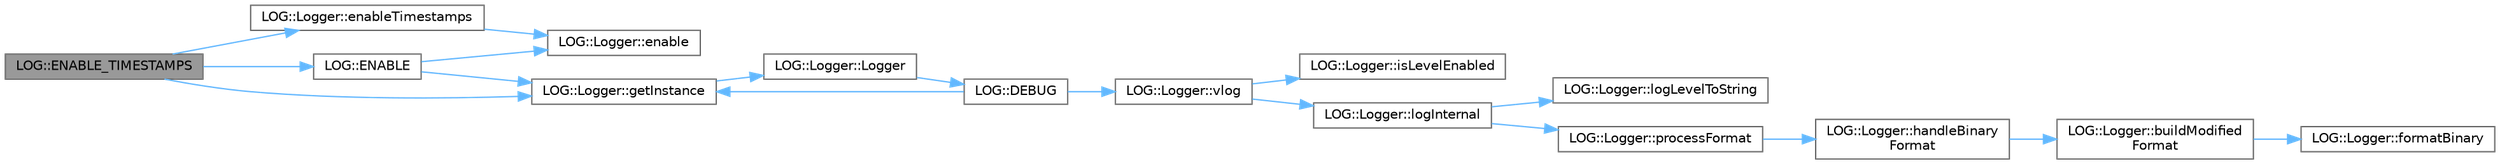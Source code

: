 digraph "LOG::ENABLE_TIMESTAMPS"
{
 // LATEX_PDF_SIZE
  bgcolor="transparent";
  edge [fontname=Helvetica,fontsize=10,labelfontname=Helvetica,labelfontsize=10];
  node [fontname=Helvetica,fontsize=10,shape=box,height=0.2,width=0.4];
  rankdir="LR";
  Node1 [id="Node000001",label="LOG::ENABLE_TIMESTAMPS",height=0.2,width=0.4,color="gray40", fillcolor="grey60", style="filled", fontcolor="black",tooltip=" "];
  Node1 -> Node2 [id="edge1_Node000001_Node000002",color="steelblue1",style="solid",tooltip=" "];
  Node2 [id="Node000002",label="LOG::ENABLE",height=0.2,width=0.4,color="grey40", fillcolor="white", style="filled",URL="$namespace_l_o_g.html#a967dd6d62dde58bb5cc0bcf4b155ce71",tooltip=" "];
  Node2 -> Node3 [id="edge2_Node000002_Node000003",color="steelblue1",style="solid",tooltip=" "];
  Node3 [id="Node000003",label="LOG::Logger::enable",height=0.2,width=0.4,color="grey40", fillcolor="white", style="filled",URL="$class_l_o_g_1_1_logger.html#a41a95b5e1e7b4c6de0cb0c8baeae7344",tooltip=" "];
  Node2 -> Node4 [id="edge3_Node000002_Node000004",color="steelblue1",style="solid",tooltip=" "];
  Node4 [id="Node000004",label="LOG::Logger::getInstance",height=0.2,width=0.4,color="grey40", fillcolor="white", style="filled",URL="$class_l_o_g_1_1_logger.html#ac6e610c5678fb1742dbd5f3870da5c17",tooltip=" "];
  Node4 -> Node5 [id="edge4_Node000004_Node000005",color="steelblue1",style="solid",tooltip=" "];
  Node5 [id="Node000005",label="LOG::Logger::Logger",height=0.2,width=0.4,color="grey40", fillcolor="white", style="filled",URL="$class_l_o_g_1_1_logger.html#a4abba1293f8af80ad709f36348f117cf",tooltip=" "];
  Node5 -> Node6 [id="edge5_Node000005_Node000006",color="steelblue1",style="solid",tooltip=" "];
  Node6 [id="Node000006",label="LOG::DEBUG",height=0.2,width=0.4,color="grey40", fillcolor="white", style="filled",URL="$namespace_l_o_g.html#acd0072a098872064e882d347d1e30d9a",tooltip=" "];
  Node6 -> Node4 [id="edge6_Node000006_Node000004",color="steelblue1",style="solid",tooltip=" "];
  Node6 -> Node7 [id="edge7_Node000006_Node000007",color="steelblue1",style="solid",tooltip=" "];
  Node7 [id="Node000007",label="LOG::Logger::vlog",height=0.2,width=0.4,color="grey40", fillcolor="white", style="filled",URL="$class_l_o_g_1_1_logger.html#ae73b748603687c43f3f256f3d4292ae7",tooltip=" "];
  Node7 -> Node8 [id="edge8_Node000007_Node000008",color="steelblue1",style="solid",tooltip=" "];
  Node8 [id="Node000008",label="LOG::Logger::isLevelEnabled",height=0.2,width=0.4,color="grey40", fillcolor="white", style="filled",URL="$class_l_o_g_1_1_logger.html#a454d6cbdf2283334678d60a561e9c8ec",tooltip=" "];
  Node7 -> Node9 [id="edge9_Node000007_Node000009",color="steelblue1",style="solid",tooltip=" "];
  Node9 [id="Node000009",label="LOG::Logger::logInternal",height=0.2,width=0.4,color="grey40", fillcolor="white", style="filled",URL="$class_l_o_g_1_1_logger.html#a40e44f60acd6450806a71dc5c8759bf8",tooltip=" "];
  Node9 -> Node10 [id="edge10_Node000009_Node000010",color="steelblue1",style="solid",tooltip=" "];
  Node10 [id="Node000010",label="LOG::Logger::logLevelToString",height=0.2,width=0.4,color="grey40", fillcolor="white", style="filled",URL="$class_l_o_g_1_1_logger.html#a16496ae8e563f143f87dd028640ae508",tooltip=" "];
  Node9 -> Node11 [id="edge11_Node000009_Node000011",color="steelblue1",style="solid",tooltip=" "];
  Node11 [id="Node000011",label="LOG::Logger::processFormat",height=0.2,width=0.4,color="grey40", fillcolor="white", style="filled",URL="$class_l_o_g_1_1_logger.html#ac12cee96c21a9cdaab5251533de22734",tooltip=" "];
  Node11 -> Node12 [id="edge12_Node000011_Node000012",color="steelblue1",style="solid",tooltip=" "];
  Node12 [id="Node000012",label="LOG::Logger::handleBinary\lFormat",height=0.2,width=0.4,color="grey40", fillcolor="white", style="filled",URL="$class_l_o_g_1_1_logger.html#a04c97325afbcf928407010c4fb464f0b",tooltip=" "];
  Node12 -> Node13 [id="edge13_Node000012_Node000013",color="steelblue1",style="solid",tooltip=" "];
  Node13 [id="Node000013",label="LOG::Logger::buildModified\lFormat",height=0.2,width=0.4,color="grey40", fillcolor="white", style="filled",URL="$class_l_o_g_1_1_logger.html#ad2f867eb388b55a304952af25aaaae3c",tooltip=" "];
  Node13 -> Node14 [id="edge14_Node000013_Node000014",color="steelblue1",style="solid",tooltip=" "];
  Node14 [id="Node000014",label="LOG::Logger::formatBinary",height=0.2,width=0.4,color="grey40", fillcolor="white", style="filled",URL="$class_l_o_g_1_1_logger.html#adcf40bff2af8056ebf43f019ad311dc1",tooltip=" "];
  Node1 -> Node15 [id="edge15_Node000001_Node000015",color="steelblue1",style="solid",tooltip=" "];
  Node15 [id="Node000015",label="LOG::Logger::enableTimestamps",height=0.2,width=0.4,color="grey40", fillcolor="white", style="filled",URL="$class_l_o_g_1_1_logger.html#acdb1319a3d218b7ae2cdc30bba67e843",tooltip=" "];
  Node15 -> Node3 [id="edge16_Node000015_Node000003",color="steelblue1",style="solid",tooltip=" "];
  Node1 -> Node4 [id="edge17_Node000001_Node000004",color="steelblue1",style="solid",tooltip=" "];
}
